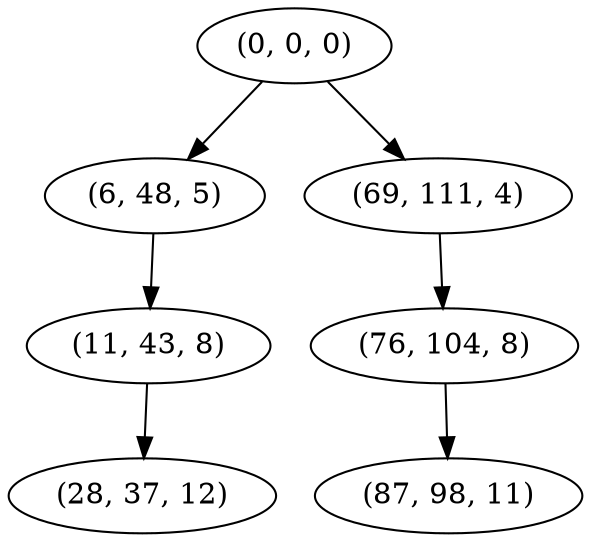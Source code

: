 digraph tree {
    "(0, 0, 0)";
    "(6, 48, 5)";
    "(11, 43, 8)";
    "(28, 37, 12)";
    "(69, 111, 4)";
    "(76, 104, 8)";
    "(87, 98, 11)";
    "(0, 0, 0)" -> "(6, 48, 5)";
    "(0, 0, 0)" -> "(69, 111, 4)";
    "(6, 48, 5)" -> "(11, 43, 8)";
    "(11, 43, 8)" -> "(28, 37, 12)";
    "(69, 111, 4)" -> "(76, 104, 8)";
    "(76, 104, 8)" -> "(87, 98, 11)";
}
